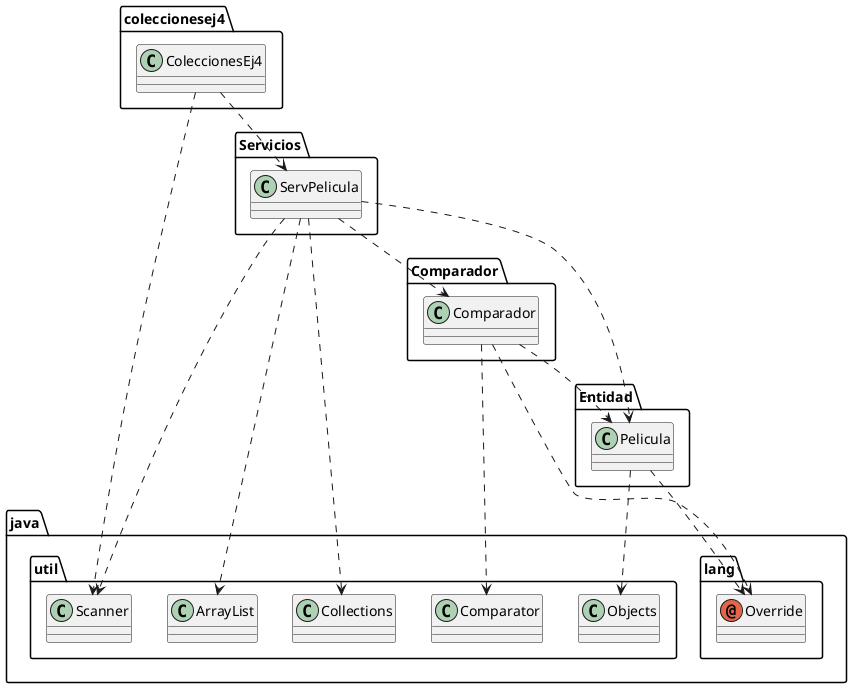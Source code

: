 @startuml
annotation java.lang.Override
class Comparador.Comparador
class Entidad.Pelicula
class Servicios.ServPelicula
class coleccionesej4.ColeccionesEj4
class java.util.ArrayList
class java.util.Collections
class java.util.Comparator
class java.util.Objects
class java.util.Scanner
Comparador.Comparador ..> java.lang.Override
Comparador.Comparador ..> Entidad.Pelicula
Comparador.Comparador ..> java.util.Comparator
Entidad.Pelicula ..> java.lang.Override
Entidad.Pelicula ..> java.util.Objects
Servicios.ServPelicula ..> Comparador.Comparador
Servicios.ServPelicula ..> Entidad.Pelicula
Servicios.ServPelicula ..> java.util.ArrayList
Servicios.ServPelicula ..> java.util.Collections
Servicios.ServPelicula ..> java.util.Scanner
coleccionesej4.ColeccionesEj4 ..> Servicios.ServPelicula
coleccionesej4.ColeccionesEj4 ..> java.util.Scanner
@enduml